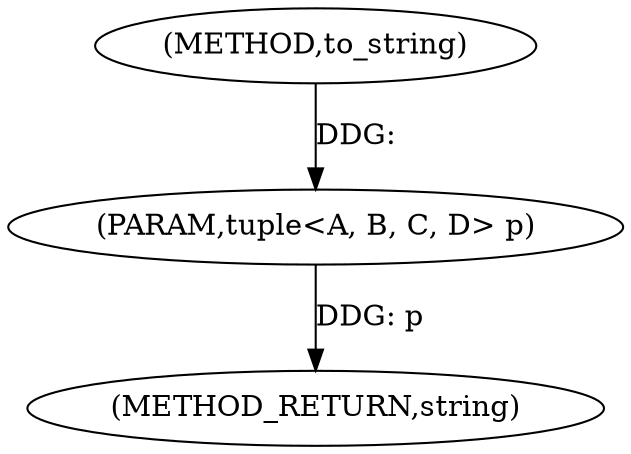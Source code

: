 digraph "to_string" {  
"1000130" [label = "(METHOD,to_string)" ]
"1000133" [label = "(METHOD_RETURN,string)" ]
"1000131" [label = "(PARAM,tuple<A, B, C, D> p)" ]
  "1000131" -> "1000133"  [ label = "DDG: p"] 
  "1000130" -> "1000131"  [ label = "DDG: "] 
}
